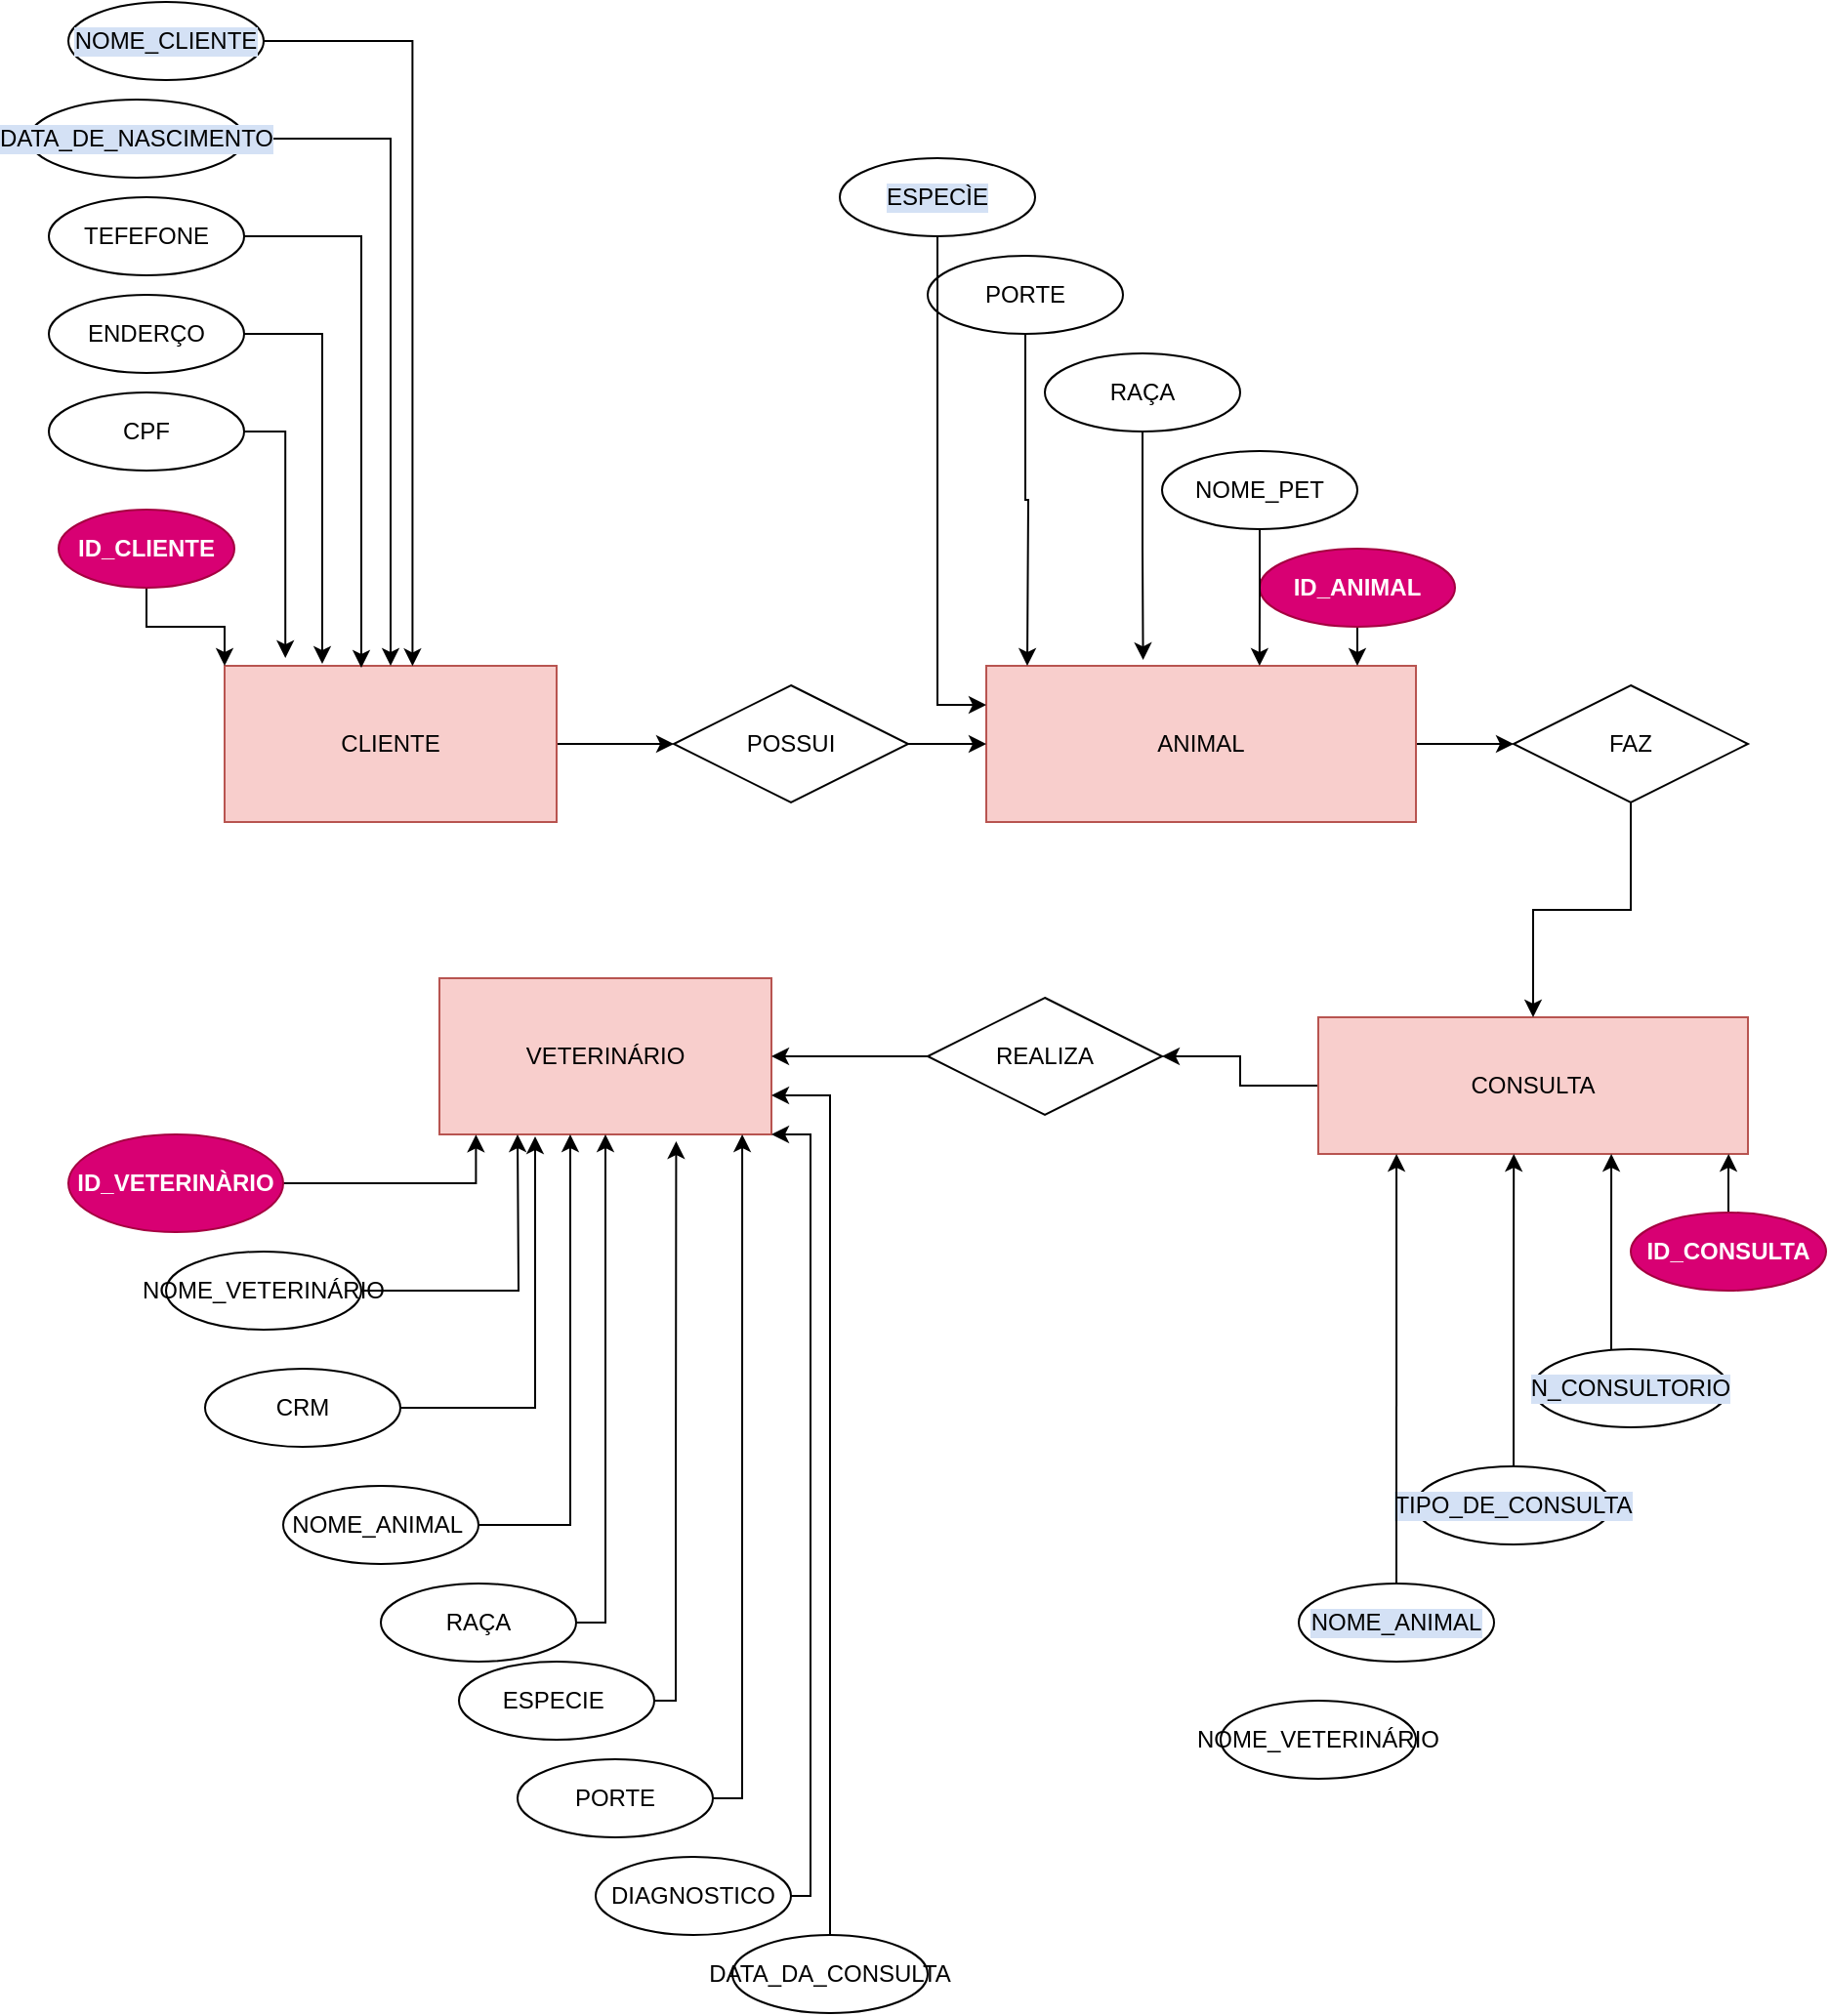 <mxfile version="15.5.1" type="github">
  <diagram id="R2lEEEUBdFMjLlhIrx00" name="Page-1">
    <mxGraphModel dx="2297" dy="1808" grid="1" gridSize="10" guides="1" tooltips="1" connect="1" arrows="1" fold="1" page="1" pageScale="1" pageWidth="850" pageHeight="1100" math="0" shadow="0" extFonts="Permanent Marker^https://fonts.googleapis.com/css?family=Permanent+Marker">
      <root>
        <mxCell id="0" />
        <mxCell id="1" parent="0" />
        <mxCell id="Z-R1q2jqI-cEmttNQNta-35" style="edgeStyle=orthogonalEdgeStyle;rounded=0;orthogonalLoop=1;jettySize=auto;html=1;" edge="1" parent="1" source="Z-R1q2jqI-cEmttNQNta-2" target="Z-R1q2jqI-cEmttNQNta-13">
          <mxGeometry relative="1" as="geometry" />
        </mxCell>
        <mxCell id="Z-R1q2jqI-cEmttNQNta-2" value="ANIMAL" style="rounded=0;whiteSpace=wrap;html=1;fillColor=#f8cecc;strokeColor=#b85450;" vertex="1" parent="1">
          <mxGeometry x="450" y="80" width="220" height="80" as="geometry" />
        </mxCell>
        <mxCell id="Z-R1q2jqI-cEmttNQNta-3" value="VETERINÁRIO" style="rounded=0;whiteSpace=wrap;html=1;fillColor=#f8cecc;strokeColor=#b85450;" vertex="1" parent="1">
          <mxGeometry x="170" y="240" width="170" height="80" as="geometry" />
        </mxCell>
        <mxCell id="Z-R1q2jqI-cEmttNQNta-37" style="edgeStyle=orthogonalEdgeStyle;rounded=0;orthogonalLoop=1;jettySize=auto;html=1;" edge="1" parent="1" source="Z-R1q2jqI-cEmttNQNta-4" target="Z-R1q2jqI-cEmttNQNta-12">
          <mxGeometry relative="1" as="geometry" />
        </mxCell>
        <mxCell id="Z-R1q2jqI-cEmttNQNta-4" value="CONSULTA" style="rounded=0;whiteSpace=wrap;html=1;fillColor=#f8cecc;strokeColor=#b85450;" vertex="1" parent="1">
          <mxGeometry x="620" y="260" width="220" height="70" as="geometry" />
        </mxCell>
        <mxCell id="Z-R1q2jqI-cEmttNQNta-34" style="edgeStyle=orthogonalEdgeStyle;rounded=0;orthogonalLoop=1;jettySize=auto;html=1;" edge="1" parent="1" source="Z-R1q2jqI-cEmttNQNta-11" target="Z-R1q2jqI-cEmttNQNta-2">
          <mxGeometry relative="1" as="geometry" />
        </mxCell>
        <mxCell id="Z-R1q2jqI-cEmttNQNta-11" value="POSSUI" style="shape=rhombus;perimeter=rhombusPerimeter;whiteSpace=wrap;html=1;align=center;" vertex="1" parent="1">
          <mxGeometry x="290" y="90" width="120" height="60" as="geometry" />
        </mxCell>
        <mxCell id="Z-R1q2jqI-cEmttNQNta-38" style="edgeStyle=orthogonalEdgeStyle;rounded=0;orthogonalLoop=1;jettySize=auto;html=1;entryX=1;entryY=0.5;entryDx=0;entryDy=0;" edge="1" parent="1" source="Z-R1q2jqI-cEmttNQNta-12" target="Z-R1q2jqI-cEmttNQNta-3">
          <mxGeometry relative="1" as="geometry" />
        </mxCell>
        <mxCell id="Z-R1q2jqI-cEmttNQNta-12" value="REALIZA" style="shape=rhombus;perimeter=rhombusPerimeter;whiteSpace=wrap;html=1;align=center;" vertex="1" parent="1">
          <mxGeometry x="420" y="250" width="120" height="60" as="geometry" />
        </mxCell>
        <mxCell id="Z-R1q2jqI-cEmttNQNta-36" style="edgeStyle=orthogonalEdgeStyle;rounded=0;orthogonalLoop=1;jettySize=auto;html=1;" edge="1" parent="1" source="Z-R1q2jqI-cEmttNQNta-13" target="Z-R1q2jqI-cEmttNQNta-4">
          <mxGeometry relative="1" as="geometry" />
        </mxCell>
        <mxCell id="Z-R1q2jqI-cEmttNQNta-13" value="FAZ" style="shape=rhombus;perimeter=rhombusPerimeter;whiteSpace=wrap;html=1;align=center;" vertex="1" parent="1">
          <mxGeometry x="720" y="90" width="120" height="60" as="geometry" />
        </mxCell>
        <mxCell id="Z-R1q2jqI-cEmttNQNta-33" style="edgeStyle=orthogonalEdgeStyle;rounded=0;orthogonalLoop=1;jettySize=auto;html=1;" edge="1" parent="1" source="Z-R1q2jqI-cEmttNQNta-14" target="Z-R1q2jqI-cEmttNQNta-11">
          <mxGeometry relative="1" as="geometry" />
        </mxCell>
        <mxCell id="Z-R1q2jqI-cEmttNQNta-14" value="CLIENTE" style="whiteSpace=wrap;html=1;align=center;fillColor=#f8cecc;strokeColor=#b85450;" vertex="1" parent="1">
          <mxGeometry x="60" y="80" width="170" height="80" as="geometry" />
        </mxCell>
        <mxCell id="Z-R1q2jqI-cEmttNQNta-64" style="edgeStyle=orthogonalEdgeStyle;rounded=0;orthogonalLoop=1;jettySize=auto;html=1;entryX=0;entryY=0;entryDx=0;entryDy=0;" edge="1" parent="1" source="Z-R1q2jqI-cEmttNQNta-15" target="Z-R1q2jqI-cEmttNQNta-14">
          <mxGeometry relative="1" as="geometry" />
        </mxCell>
        <mxCell id="Z-R1q2jqI-cEmttNQNta-15" value="ID_CLIENTE" style="ellipse;whiteSpace=wrap;html=1;align=center;fontStyle=1;fillColor=#d80073;strokeColor=#A50040;fontColor=#ffffff;" vertex="1" parent="1">
          <mxGeometry x="-25" width="90" height="40" as="geometry" />
        </mxCell>
        <mxCell id="Z-R1q2jqI-cEmttNQNta-63" style="edgeStyle=orthogonalEdgeStyle;rounded=0;orthogonalLoop=1;jettySize=auto;html=1;entryX=0.183;entryY=-0.05;entryDx=0;entryDy=0;entryPerimeter=0;" edge="1" parent="1" source="Z-R1q2jqI-cEmttNQNta-16" target="Z-R1q2jqI-cEmttNQNta-14">
          <mxGeometry relative="1" as="geometry">
            <mxPoint x="92" y="70" as="targetPoint" />
            <Array as="points">
              <mxPoint x="91" y="-40" />
            </Array>
          </mxGeometry>
        </mxCell>
        <mxCell id="Z-R1q2jqI-cEmttNQNta-16" value="CPF" style="ellipse;whiteSpace=wrap;html=1;align=center;" vertex="1" parent="1">
          <mxGeometry x="-30" y="-60" width="100" height="40" as="geometry" />
        </mxCell>
        <mxCell id="Z-R1q2jqI-cEmttNQNta-62" style="edgeStyle=orthogonalEdgeStyle;rounded=0;orthogonalLoop=1;jettySize=auto;html=1;" edge="1" parent="1" source="Z-R1q2jqI-cEmttNQNta-17">
          <mxGeometry relative="1" as="geometry">
            <mxPoint x="110" y="79" as="targetPoint" />
            <Array as="points">
              <mxPoint x="110" y="-90" />
              <mxPoint x="110" y="79" />
            </Array>
          </mxGeometry>
        </mxCell>
        <mxCell id="Z-R1q2jqI-cEmttNQNta-17" value="ENDERÇO" style="ellipse;whiteSpace=wrap;html=1;align=center;" vertex="1" parent="1">
          <mxGeometry x="-30" y="-110" width="100" height="40" as="geometry" />
        </mxCell>
        <mxCell id="Z-R1q2jqI-cEmttNQNta-61" style="edgeStyle=orthogonalEdgeStyle;rounded=0;orthogonalLoop=1;jettySize=auto;html=1;" edge="1" parent="1" source="Z-R1q2jqI-cEmttNQNta-18">
          <mxGeometry relative="1" as="geometry">
            <mxPoint x="130" y="81" as="targetPoint" />
            <Array as="points">
              <mxPoint x="130" y="-140" />
              <mxPoint x="130" y="81" />
            </Array>
          </mxGeometry>
        </mxCell>
        <mxCell id="Z-R1q2jqI-cEmttNQNta-18" value="TEFEFONE" style="ellipse;whiteSpace=wrap;html=1;align=center;" vertex="1" parent="1">
          <mxGeometry x="-30" y="-160" width="100" height="40" as="geometry" />
        </mxCell>
        <mxCell id="Z-R1q2jqI-cEmttNQNta-65" style="edgeStyle=orthogonalEdgeStyle;rounded=0;orthogonalLoop=1;jettySize=auto;html=1;entryX=0.11;entryY=1.002;entryDx=0;entryDy=0;entryPerimeter=0;" edge="1" parent="1" source="Z-R1q2jqI-cEmttNQNta-20" target="Z-R1q2jqI-cEmttNQNta-3">
          <mxGeometry relative="1" as="geometry" />
        </mxCell>
        <mxCell id="Z-R1q2jqI-cEmttNQNta-20" value="ID_VETERINÀRIO" style="ellipse;whiteSpace=wrap;html=1;align=center;fillColor=#d80073;strokeColor=#A50040;fontColor=#ffffff;fontStyle=1" vertex="1" parent="1">
          <mxGeometry x="-20" y="320" width="110" height="50" as="geometry" />
        </mxCell>
        <mxCell id="Z-R1q2jqI-cEmttNQNta-67" style="edgeStyle=orthogonalEdgeStyle;rounded=0;orthogonalLoop=1;jettySize=auto;html=1;" edge="1" parent="1" source="Z-R1q2jqI-cEmttNQNta-21">
          <mxGeometry relative="1" as="geometry">
            <mxPoint x="210" y="320" as="targetPoint" />
          </mxGeometry>
        </mxCell>
        <mxCell id="Z-R1q2jqI-cEmttNQNta-21" value="NOME_VETERINÁRIO" style="ellipse;whiteSpace=wrap;html=1;align=center;" vertex="1" parent="1">
          <mxGeometry x="30" y="380" width="100" height="40" as="geometry" />
        </mxCell>
        <mxCell id="Z-R1q2jqI-cEmttNQNta-68" style="edgeStyle=orthogonalEdgeStyle;rounded=0;orthogonalLoop=1;jettySize=auto;html=1;" edge="1" parent="1" source="Z-R1q2jqI-cEmttNQNta-22">
          <mxGeometry relative="1" as="geometry">
            <mxPoint x="219" y="321" as="targetPoint" />
            <Array as="points">
              <mxPoint x="219" y="460" />
            </Array>
          </mxGeometry>
        </mxCell>
        <mxCell id="Z-R1q2jqI-cEmttNQNta-22" value="CRM" style="ellipse;whiteSpace=wrap;html=1;align=center;" vertex="1" parent="1">
          <mxGeometry x="50" y="440" width="100" height="40" as="geometry" />
        </mxCell>
        <mxCell id="Z-R1q2jqI-cEmttNQNta-74" style="edgeStyle=orthogonalEdgeStyle;rounded=0;orthogonalLoop=1;jettySize=auto;html=1;entryX=0.394;entryY=1;entryDx=0;entryDy=0;entryPerimeter=0;" edge="1" parent="1" source="Z-R1q2jqI-cEmttNQNta-23" target="Z-R1q2jqI-cEmttNQNta-3">
          <mxGeometry relative="1" as="geometry">
            <Array as="points">
              <mxPoint x="237" y="520" />
            </Array>
          </mxGeometry>
        </mxCell>
        <mxCell id="Z-R1q2jqI-cEmttNQNta-23" value="NOME_ANIMAL&amp;nbsp;" style="ellipse;whiteSpace=wrap;html=1;align=center;" vertex="1" parent="1">
          <mxGeometry x="90" y="500" width="100" height="40" as="geometry" />
        </mxCell>
        <mxCell id="Z-R1q2jqI-cEmttNQNta-72" style="edgeStyle=orthogonalEdgeStyle;rounded=0;orthogonalLoop=1;jettySize=auto;html=1;" edge="1" parent="1" source="Z-R1q2jqI-cEmttNQNta-24" target="Z-R1q2jqI-cEmttNQNta-3">
          <mxGeometry relative="1" as="geometry">
            <Array as="points">
              <mxPoint x="255" y="570" />
            </Array>
          </mxGeometry>
        </mxCell>
        <mxCell id="Z-R1q2jqI-cEmttNQNta-24" value="RAÇA" style="ellipse;whiteSpace=wrap;html=1;align=center;" vertex="1" parent="1">
          <mxGeometry x="140" y="550" width="100" height="40" as="geometry" />
        </mxCell>
        <mxCell id="Z-R1q2jqI-cEmttNQNta-73" style="edgeStyle=orthogonalEdgeStyle;rounded=0;orthogonalLoop=1;jettySize=auto;html=1;entryX=0.713;entryY=1.044;entryDx=0;entryDy=0;entryPerimeter=0;" edge="1" parent="1" source="Z-R1q2jqI-cEmttNQNta-25" target="Z-R1q2jqI-cEmttNQNta-3">
          <mxGeometry relative="1" as="geometry">
            <Array as="points">
              <mxPoint x="291" y="520" />
              <mxPoint x="291" y="520" />
            </Array>
          </mxGeometry>
        </mxCell>
        <mxCell id="Z-R1q2jqI-cEmttNQNta-25" value="ESPECIE&amp;nbsp;" style="ellipse;whiteSpace=wrap;html=1;align=center;" vertex="1" parent="1">
          <mxGeometry x="180" y="590" width="100" height="40" as="geometry" />
        </mxCell>
        <mxCell id="Z-R1q2jqI-cEmttNQNta-77" style="edgeStyle=orthogonalEdgeStyle;rounded=0;orthogonalLoop=1;jettySize=auto;html=1;entryX=0.864;entryY=0;entryDx=0;entryDy=0;entryPerimeter=0;" edge="1" parent="1" source="Z-R1q2jqI-cEmttNQNta-26" target="Z-R1q2jqI-cEmttNQNta-2">
          <mxGeometry relative="1" as="geometry" />
        </mxCell>
        <mxCell id="Z-R1q2jqI-cEmttNQNta-26" value="&lt;b&gt;ID_ANIMAL&lt;/b&gt;" style="ellipse;whiteSpace=wrap;html=1;align=center;fillColor=#d80073;strokeColor=#A50040;fontColor=#ffffff;" vertex="1" parent="1">
          <mxGeometry x="590" y="20" width="100" height="40" as="geometry" />
        </mxCell>
        <mxCell id="Z-R1q2jqI-cEmttNQNta-78" style="edgeStyle=orthogonalEdgeStyle;rounded=0;orthogonalLoop=1;jettySize=auto;html=1;entryX=0.636;entryY=0;entryDx=0;entryDy=0;entryPerimeter=0;" edge="1" parent="1" source="Z-R1q2jqI-cEmttNQNta-27" target="Z-R1q2jqI-cEmttNQNta-2">
          <mxGeometry relative="1" as="geometry" />
        </mxCell>
        <mxCell id="Z-R1q2jqI-cEmttNQNta-27" value="NOME_PET" style="ellipse;whiteSpace=wrap;html=1;align=center;" vertex="1" parent="1">
          <mxGeometry x="540" y="-30" width="100" height="40" as="geometry" />
        </mxCell>
        <mxCell id="Z-R1q2jqI-cEmttNQNta-79" style="edgeStyle=orthogonalEdgeStyle;rounded=0;orthogonalLoop=1;jettySize=auto;html=1;entryX=0.365;entryY=-0.037;entryDx=0;entryDy=0;entryPerimeter=0;" edge="1" parent="1" source="Z-R1q2jqI-cEmttNQNta-28" target="Z-R1q2jqI-cEmttNQNta-2">
          <mxGeometry relative="1" as="geometry" />
        </mxCell>
        <mxCell id="Z-R1q2jqI-cEmttNQNta-28" value="RAÇA" style="ellipse;whiteSpace=wrap;html=1;align=center;" vertex="1" parent="1">
          <mxGeometry x="480" y="-80" width="100" height="40" as="geometry" />
        </mxCell>
        <mxCell id="Z-R1q2jqI-cEmttNQNta-80" style="edgeStyle=orthogonalEdgeStyle;rounded=0;orthogonalLoop=1;jettySize=auto;html=1;" edge="1" parent="1" source="Z-R1q2jqI-cEmttNQNta-29">
          <mxGeometry relative="1" as="geometry">
            <mxPoint x="471" y="80" as="targetPoint" />
          </mxGeometry>
        </mxCell>
        <mxCell id="Z-R1q2jqI-cEmttNQNta-29" value="PORTE" style="ellipse;whiteSpace=wrap;html=1;align=center;" vertex="1" parent="1">
          <mxGeometry x="420" y="-130" width="100" height="40" as="geometry" />
        </mxCell>
        <mxCell id="Z-R1q2jqI-cEmttNQNta-60" style="edgeStyle=orthogonalEdgeStyle;rounded=0;orthogonalLoop=1;jettySize=auto;html=1;entryX=0.5;entryY=0;entryDx=0;entryDy=0;" edge="1" parent="1" source="Z-R1q2jqI-cEmttNQNta-30" target="Z-R1q2jqI-cEmttNQNta-14">
          <mxGeometry relative="1" as="geometry">
            <Array as="points">
              <mxPoint x="145" y="-190" />
            </Array>
          </mxGeometry>
        </mxCell>
        <mxCell id="Z-R1q2jqI-cEmttNQNta-30" value="DATA_DE_NASCIMENTO" style="ellipse;whiteSpace=wrap;html=1;align=center;labelBackgroundColor=#D4E1F5;" vertex="1" parent="1">
          <mxGeometry x="-40" y="-210" width="110" height="40" as="geometry" />
        </mxCell>
        <mxCell id="Z-R1q2jqI-cEmttNQNta-58" style="edgeStyle=orthogonalEdgeStyle;rounded=0;orthogonalLoop=1;jettySize=auto;html=1;entryX=0.566;entryY=0.002;entryDx=0;entryDy=0;entryPerimeter=0;" edge="1" parent="1" source="Z-R1q2jqI-cEmttNQNta-31" target="Z-R1q2jqI-cEmttNQNta-14">
          <mxGeometry relative="1" as="geometry">
            <mxPoint x="160" y="20" as="targetPoint" />
            <Array as="points">
              <mxPoint x="156" y="-240" />
            </Array>
          </mxGeometry>
        </mxCell>
        <mxCell id="Z-R1q2jqI-cEmttNQNta-31" value="NOME_CLIENTE" style="ellipse;whiteSpace=wrap;html=1;align=center;labelBackgroundColor=#D4E1F5;" vertex="1" parent="1">
          <mxGeometry x="-20" y="-260" width="100" height="40" as="geometry" />
        </mxCell>
        <mxCell id="Z-R1q2jqI-cEmttNQNta-81" style="edgeStyle=orthogonalEdgeStyle;rounded=0;orthogonalLoop=1;jettySize=auto;html=1;entryX=0;entryY=0.25;entryDx=0;entryDy=0;" edge="1" parent="1" source="Z-R1q2jqI-cEmttNQNta-32" target="Z-R1q2jqI-cEmttNQNta-2">
          <mxGeometry relative="1" as="geometry" />
        </mxCell>
        <mxCell id="Z-R1q2jqI-cEmttNQNta-32" value="ESPECÌE" style="ellipse;whiteSpace=wrap;html=1;align=center;labelBackgroundColor=#D4E1F5;" vertex="1" parent="1">
          <mxGeometry x="375" y="-180" width="100" height="40" as="geometry" />
        </mxCell>
        <mxCell id="Z-R1q2jqI-cEmttNQNta-84" style="edgeStyle=orthogonalEdgeStyle;rounded=0;orthogonalLoop=1;jettySize=auto;html=1;entryX=0.955;entryY=1;entryDx=0;entryDy=0;entryPerimeter=0;" edge="1" parent="1" source="Z-R1q2jqI-cEmttNQNta-39" target="Z-R1q2jqI-cEmttNQNta-4">
          <mxGeometry relative="1" as="geometry" />
        </mxCell>
        <mxCell id="Z-R1q2jqI-cEmttNQNta-39" value="ID_CONSULTA" style="ellipse;whiteSpace=wrap;html=1;align=center;labelBackgroundColor=none;fillColor=#d80073;strokeColor=#A50040;fontColor=#ffffff;fontStyle=1" vertex="1" parent="1">
          <mxGeometry x="780" y="360" width="100" height="40" as="geometry" />
        </mxCell>
        <mxCell id="Z-R1q2jqI-cEmttNQNta-85" style="edgeStyle=orthogonalEdgeStyle;rounded=0;orthogonalLoop=1;jettySize=auto;html=1;entryX=0.682;entryY=1;entryDx=0;entryDy=0;entryPerimeter=0;" edge="1" parent="1" source="Z-R1q2jqI-cEmttNQNta-40" target="Z-R1q2jqI-cEmttNQNta-4">
          <mxGeometry relative="1" as="geometry">
            <Array as="points">
              <mxPoint x="770" y="400" />
              <mxPoint x="770" y="400" />
            </Array>
          </mxGeometry>
        </mxCell>
        <mxCell id="Z-R1q2jqI-cEmttNQNta-40" value="N_CONSULTORIO" style="ellipse;whiteSpace=wrap;html=1;align=center;labelBackgroundColor=#D4E1F5;" vertex="1" parent="1">
          <mxGeometry x="730" y="430" width="100" height="40" as="geometry" />
        </mxCell>
        <mxCell id="Z-R1q2jqI-cEmttNQNta-86" style="edgeStyle=orthogonalEdgeStyle;rounded=0;orthogonalLoop=1;jettySize=auto;html=1;entryX=0.455;entryY=1;entryDx=0;entryDy=0;entryPerimeter=0;" edge="1" parent="1" source="Z-R1q2jqI-cEmttNQNta-41" target="Z-R1q2jqI-cEmttNQNta-4">
          <mxGeometry relative="1" as="geometry" />
        </mxCell>
        <mxCell id="Z-R1q2jqI-cEmttNQNta-41" value="TIPO_DE_CONSULTA" style="ellipse;whiteSpace=wrap;html=1;align=center;labelBackgroundColor=#D4E1F5;" vertex="1" parent="1">
          <mxGeometry x="670" y="490" width="100" height="40" as="geometry" />
        </mxCell>
        <mxCell id="Z-R1q2jqI-cEmttNQNta-87" style="edgeStyle=orthogonalEdgeStyle;rounded=0;orthogonalLoop=1;jettySize=auto;html=1;entryX=0.182;entryY=1;entryDx=0;entryDy=0;entryPerimeter=0;" edge="1" parent="1" source="Z-R1q2jqI-cEmttNQNta-42" target="Z-R1q2jqI-cEmttNQNta-4">
          <mxGeometry relative="1" as="geometry" />
        </mxCell>
        <mxCell id="Z-R1q2jqI-cEmttNQNta-42" value="NOME_ANIMAL" style="ellipse;whiteSpace=wrap;html=1;align=center;labelBackgroundColor=#D4E1F5;" vertex="1" parent="1">
          <mxGeometry x="610" y="550" width="100" height="40" as="geometry" />
        </mxCell>
        <mxCell id="Z-R1q2jqI-cEmttNQNta-71" style="edgeStyle=orthogonalEdgeStyle;rounded=0;orthogonalLoop=1;jettySize=auto;html=1;exitX=0.5;exitY=1;exitDx=0;exitDy=0;" edge="1" parent="1" source="Z-R1q2jqI-cEmttNQNta-23" target="Z-R1q2jqI-cEmttNQNta-23">
          <mxGeometry relative="1" as="geometry" />
        </mxCell>
        <mxCell id="Z-R1q2jqI-cEmttNQNta-88" value="NOME_VETERINÁRIO" style="ellipse;whiteSpace=wrap;html=1;align=center;labelBackgroundColor=none;" vertex="1" parent="1">
          <mxGeometry x="570" y="610" width="100" height="40" as="geometry" />
        </mxCell>
        <mxCell id="Z-R1q2jqI-cEmttNQNta-92" style="edgeStyle=orthogonalEdgeStyle;rounded=0;orthogonalLoop=1;jettySize=auto;html=1;" edge="1" parent="1" source="Z-R1q2jqI-cEmttNQNta-89" target="Z-R1q2jqI-cEmttNQNta-3">
          <mxGeometry relative="1" as="geometry">
            <mxPoint x="350" y="320" as="targetPoint" />
            <Array as="points">
              <mxPoint x="360" y="320" />
            </Array>
          </mxGeometry>
        </mxCell>
        <mxCell id="Z-R1q2jqI-cEmttNQNta-89" value="DIAGNOSTICO" style="ellipse;whiteSpace=wrap;html=1;align=center;labelBackgroundColor=none;" vertex="1" parent="1">
          <mxGeometry x="250" y="690" width="100" height="40" as="geometry" />
        </mxCell>
        <mxCell id="Z-R1q2jqI-cEmttNQNta-91" style="edgeStyle=orthogonalEdgeStyle;rounded=0;orthogonalLoop=1;jettySize=auto;html=1;entryX=0.912;entryY=1;entryDx=0;entryDy=0;entryPerimeter=0;" edge="1" parent="1" source="Z-R1q2jqI-cEmttNQNta-90" target="Z-R1q2jqI-cEmttNQNta-3">
          <mxGeometry relative="1" as="geometry">
            <Array as="points">
              <mxPoint x="325" y="560" />
              <mxPoint x="325" y="560" />
            </Array>
          </mxGeometry>
        </mxCell>
        <mxCell id="Z-R1q2jqI-cEmttNQNta-90" value="PORTE" style="ellipse;whiteSpace=wrap;html=1;align=center;labelBackgroundColor=none;" vertex="1" parent="1">
          <mxGeometry x="210" y="640" width="100" height="40" as="geometry" />
        </mxCell>
        <mxCell id="Z-R1q2jqI-cEmttNQNta-94" style="edgeStyle=orthogonalEdgeStyle;rounded=0;orthogonalLoop=1;jettySize=auto;html=1;entryX=1;entryY=0.75;entryDx=0;entryDy=0;" edge="1" parent="1" source="Z-R1q2jqI-cEmttNQNta-93" target="Z-R1q2jqI-cEmttNQNta-3">
          <mxGeometry relative="1" as="geometry" />
        </mxCell>
        <mxCell id="Z-R1q2jqI-cEmttNQNta-93" value="DATA_DA_CONSULTA" style="ellipse;whiteSpace=wrap;html=1;align=center;labelBackgroundColor=none;" vertex="1" parent="1">
          <mxGeometry x="320" y="730" width="100" height="40" as="geometry" />
        </mxCell>
      </root>
    </mxGraphModel>
  </diagram>
</mxfile>
